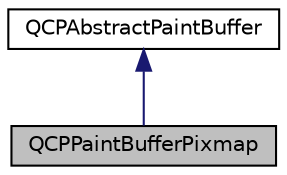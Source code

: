 digraph "QCPPaintBufferPixmap"
{
  edge [fontname="Helvetica",fontsize="10",labelfontname="Helvetica",labelfontsize="10"];
  node [fontname="Helvetica",fontsize="10",shape=record];
  Node0 [label="QCPPaintBufferPixmap",height=0.2,width=0.4,color="black", fillcolor="grey75", style="filled", fontcolor="black"];
  Node1 -> Node0 [dir="back",color="midnightblue",fontsize="10",style="solid"];
  Node1 [label="QCPAbstractPaintBuffer",height=0.2,width=0.4,color="black", fillcolor="white", style="filled",URL="$classQCPAbstractPaintBuffer.html",tooltip="The abstract base class for paint buffers, which define the rendering backend. "];
}
